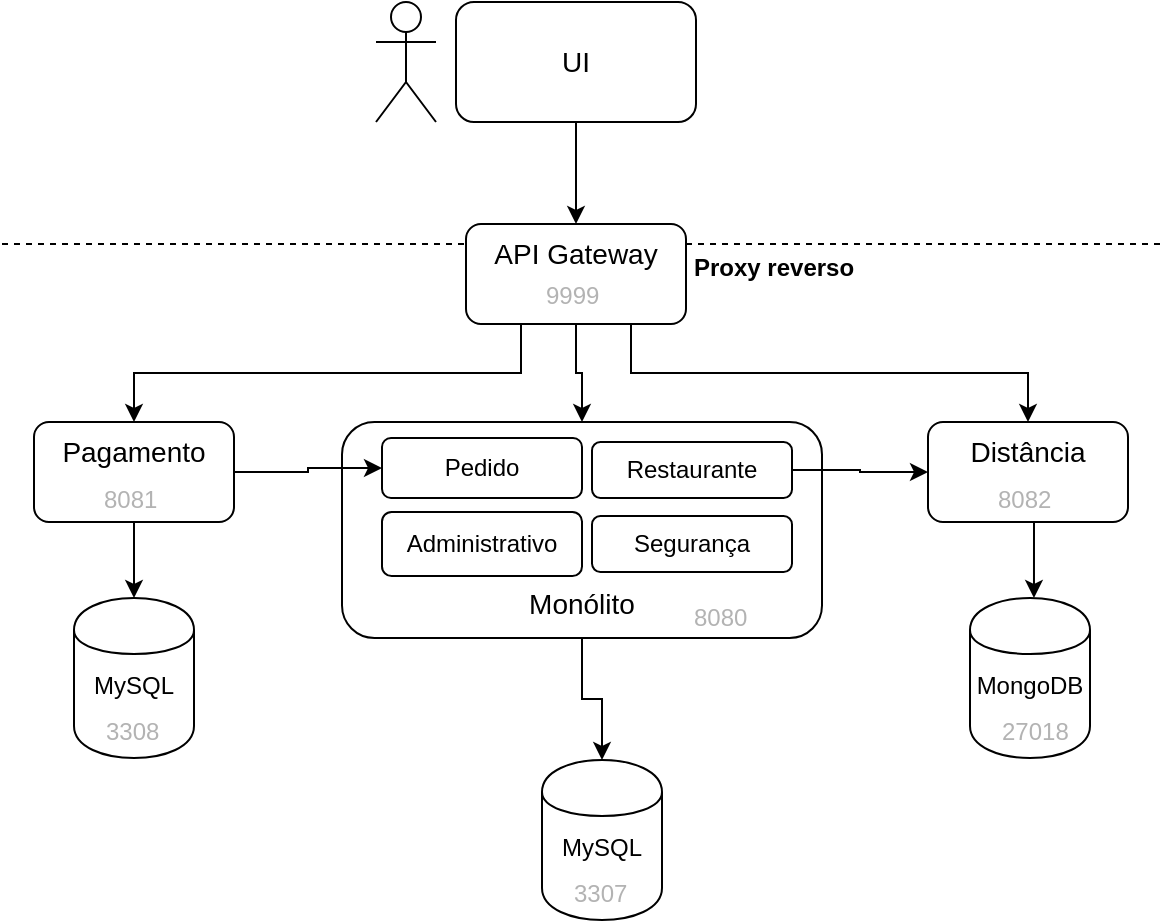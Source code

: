 <mxfile version="12.8.6" type="device"><diagram id="asccOrxpK0gMmI_vyOfR" name="Page-1"><mxGraphModel dx="868" dy="1617" grid="1" gridSize="10" guides="1" tooltips="1" connect="1" arrows="1" fold="1" page="1" pageScale="1" pageWidth="827" pageHeight="1169" math="0" shadow="0"><root><mxCell id="0"/><mxCell id="1" parent="0"/><mxCell id="ufLTRwiJfqEFSIwc1y7g-12" value="" style="endArrow=none;dashed=1;html=1;fontColor=#B3B3B3;" parent="1" edge="1"><mxGeometry width="50" height="50" relative="1" as="geometry"><mxPoint x="70" y="30" as="sourcePoint"/><mxPoint x="650" y="30" as="targetPoint"/></mxGeometry></mxCell><mxCell id="UKSt4VAHWErcquH0sha2-8" style="edgeStyle=orthogonalEdgeStyle;rounded=0;orthogonalLoop=1;jettySize=auto;html=1;exitX=0.5;exitY=1;exitDx=0;exitDy=0;entryX=0.5;entryY=0;entryDx=0;entryDy=0;" parent="1" source="ufLTRwiJfqEFSIwc1y7g-9" target="ufLTRwiJfqEFSIwc1y7g-19" edge="1"><mxGeometry relative="1" as="geometry"/></mxCell><mxCell id="ufLTRwiJfqEFSIwc1y7g-9" value="&lt;font style=&quot;font-size: 14px&quot;&gt;Monólito&lt;/font&gt;" style="rounded=1;whiteSpace=wrap;html=1;verticalAlign=bottom;spacingBottom=6;" parent="1" vertex="1"><mxGeometry x="240" y="119" width="240" height="108" as="geometry"/></mxCell><mxCell id="ufLTRwiJfqEFSIwc1y7g-1" value="Administrativo" style="rounded=1;whiteSpace=wrap;html=1;" parent="1" vertex="1"><mxGeometry x="260" y="164" width="100" height="32" as="geometry"/></mxCell><mxCell id="ufLTRwiJfqEFSIwc1y7g-4" value="Segurança" style="rounded=1;whiteSpace=wrap;html=1;" parent="1" vertex="1"><mxGeometry x="365" y="166" width="100" height="28" as="geometry"/></mxCell><mxCell id="ufLTRwiJfqEFSIwc1y7g-5" value="Pedido" style="rounded=1;whiteSpace=wrap;html=1;" parent="1" vertex="1"><mxGeometry x="260" y="127" width="100" height="30" as="geometry"/></mxCell><mxCell id="LgjMXxiNQF6fWxoTRe0J-14" style="edgeStyle=orthogonalEdgeStyle;rounded=0;orthogonalLoop=1;jettySize=auto;html=1;exitX=1;exitY=0.5;exitDx=0;exitDy=0;entryX=0;entryY=0.5;entryDx=0;entryDy=0;" parent="1" source="ufLTRwiJfqEFSIwc1y7g-6" target="UKSt4VAHWErcquH0sha2-2" edge="1"><mxGeometry relative="1" as="geometry"/></mxCell><mxCell id="ufLTRwiJfqEFSIwc1y7g-6" value="Restaurante" style="rounded=1;whiteSpace=wrap;html=1;" parent="1" vertex="1"><mxGeometry x="365" y="129" width="100" height="28" as="geometry"/></mxCell><mxCell id="ufLTRwiJfqEFSIwc1y7g-18" style="edgeStyle=orthogonalEdgeStyle;rounded=0;orthogonalLoop=1;jettySize=auto;html=1;exitX=0.25;exitY=1;exitDx=0;exitDy=0;entryX=0.5;entryY=0;entryDx=0;entryDy=0;fontColor=#B3B3B3;" parent="1" source="ufLTRwiJfqEFSIwc1y7g-15" target="ufLTRwiJfqEFSIwc1y7g-10" edge="1"><mxGeometry relative="1" as="geometry"/></mxCell><mxCell id="UKSt4VAHWErcquH0sha2-6" style="edgeStyle=orthogonalEdgeStyle;rounded=0;orthogonalLoop=1;jettySize=auto;html=1;exitX=0.75;exitY=1;exitDx=0;exitDy=0;" parent="1" source="ufLTRwiJfqEFSIwc1y7g-15" target="UKSt4VAHWErcquH0sha2-2" edge="1"><mxGeometry relative="1" as="geometry"/></mxCell><mxCell id="UKSt4VAHWErcquH0sha2-7" style="edgeStyle=orthogonalEdgeStyle;rounded=0;orthogonalLoop=1;jettySize=auto;html=1;exitX=0.5;exitY=1;exitDx=0;exitDy=0;entryX=0.5;entryY=0;entryDx=0;entryDy=0;" parent="1" source="ufLTRwiJfqEFSIwc1y7g-15" target="ufLTRwiJfqEFSIwc1y7g-9" edge="1"><mxGeometry relative="1" as="geometry"/></mxCell><mxCell id="ufLTRwiJfqEFSIwc1y7g-29" value="8080" style="text;html=1;resizable=0;points=[];autosize=1;align=left;verticalAlign=top;spacingTop=-4;fontColor=#B3B3B3;" parent="1" vertex="1"><mxGeometry x="414" y="207" width="40" height="20" as="geometry"/></mxCell><mxCell id="ufLTRwiJfqEFSIwc1y7g-30" value="" style="group" parent="1" vertex="1" connectable="0"><mxGeometry x="340" y="288" width="60" height="80" as="geometry"/></mxCell><mxCell id="ufLTRwiJfqEFSIwc1y7g-19" value="MySQL" style="shape=cylinder;whiteSpace=wrap;html=1;boundedLbl=1;backgroundOutline=1;strokeColor=#000000;fontColor=#000000;verticalAlign=top;spacingTop=6;" parent="ufLTRwiJfqEFSIwc1y7g-30" vertex="1"><mxGeometry width="60" height="80" as="geometry"/></mxCell><mxCell id="ufLTRwiJfqEFSIwc1y7g-11" value="3307" style="text;html=1;resizable=0;points=[];autosize=1;align=left;verticalAlign=top;spacingTop=-4;fontColor=#B3B3B3;" parent="ufLTRwiJfqEFSIwc1y7g-30" vertex="1"><mxGeometry x="14" y="57" width="40" height="20" as="geometry"/></mxCell><mxCell id="ufLTRwiJfqEFSIwc1y7g-38" value="" style="group;fontSize=14;" parent="1" vertex="1" connectable="0"><mxGeometry x="86" y="119" width="100" height="50" as="geometry"/></mxCell><mxCell id="UKSt4VAHWErcquH0sha2-11" value="" style="group" parent="ufLTRwiJfqEFSIwc1y7g-38" vertex="1" connectable="0"><mxGeometry width="100" height="50" as="geometry"/></mxCell><mxCell id="ufLTRwiJfqEFSIwc1y7g-10" value="&lt;font style=&quot;font-size: 14px&quot;&gt;Pagamento&lt;/font&gt;" style="rounded=1;whiteSpace=wrap;html=1;verticalAlign=top;" parent="UKSt4VAHWErcquH0sha2-11" vertex="1"><mxGeometry width="100" height="50" as="geometry"/></mxCell><mxCell id="ufLTRwiJfqEFSIwc1y7g-28" value="8081" style="text;html=1;resizable=0;points=[];autosize=1;align=left;verticalAlign=top;spacingTop=-4;fontColor=#B3B3B3;" parent="UKSt4VAHWErcquH0sha2-11" vertex="1"><mxGeometry x="33" y="29" width="40" height="20" as="geometry"/></mxCell><mxCell id="UKSt4VAHWErcquH0sha2-1" value="" style="group;fontSize=14;" parent="1" vertex="1" connectable="0"><mxGeometry x="533" y="119" width="100" height="50" as="geometry"/></mxCell><mxCell id="UKSt4VAHWErcquH0sha2-13" value="" style="group" parent="UKSt4VAHWErcquH0sha2-1" vertex="1" connectable="0"><mxGeometry width="100" height="50" as="geometry"/></mxCell><mxCell id="UKSt4VAHWErcquH0sha2-2" value="&lt;font style=&quot;font-size: 14px&quot;&gt;Distância&lt;/font&gt;" style="rounded=1;whiteSpace=wrap;html=1;verticalAlign=top;" parent="UKSt4VAHWErcquH0sha2-13" vertex="1"><mxGeometry width="100" height="50" as="geometry"/></mxCell><mxCell id="UKSt4VAHWErcquH0sha2-3" value="8082" style="text;html=1;resizable=0;points=[];autosize=1;align=left;verticalAlign=top;spacingTop=-4;fontColor=#B3B3B3;" parent="UKSt4VAHWErcquH0sha2-13" vertex="1"><mxGeometry x="33" y="29" width="40" height="20" as="geometry"/></mxCell><mxCell id="hq_N88RobeEi0nXPhKNs-1" value="" style="group" parent="1" vertex="1" connectable="0"><mxGeometry x="106" y="207" width="60" height="80" as="geometry"/></mxCell><mxCell id="hq_N88RobeEi0nXPhKNs-2" value="MySQL" style="shape=cylinder;whiteSpace=wrap;html=1;boundedLbl=1;backgroundOutline=1;strokeColor=#000000;fontColor=#000000;verticalAlign=top;spacingTop=6;" parent="hq_N88RobeEi0nXPhKNs-1" vertex="1"><mxGeometry width="60" height="80" as="geometry"/></mxCell><mxCell id="hq_N88RobeEi0nXPhKNs-3" value="3308" style="text;html=1;resizable=0;points=[];autosize=1;align=left;verticalAlign=top;spacingTop=-4;fontColor=#B3B3B3;" parent="hq_N88RobeEi0nXPhKNs-1" vertex="1"><mxGeometry x="14" y="57" width="40" height="20" as="geometry"/></mxCell><mxCell id="hq_N88RobeEi0nXPhKNs-4" value="" style="group" parent="1" vertex="1" connectable="0"><mxGeometry x="554" y="207" width="64" height="80" as="geometry"/></mxCell><mxCell id="hq_N88RobeEi0nXPhKNs-5" value="MongoDB" style="shape=cylinder;whiteSpace=wrap;html=1;boundedLbl=1;backgroundOutline=1;strokeColor=#000000;fontColor=#000000;verticalAlign=top;spacingTop=6;" parent="hq_N88RobeEi0nXPhKNs-4" vertex="1"><mxGeometry width="60" height="80" as="geometry"/></mxCell><mxCell id="hq_N88RobeEi0nXPhKNs-6" value="27018" style="text;html=1;resizable=0;points=[];autosize=1;align=left;verticalAlign=top;spacingTop=-4;fontColor=#B3B3B3;" parent="hq_N88RobeEi0nXPhKNs-4" vertex="1"><mxGeometry x="14" y="57" width="50" height="20" as="geometry"/></mxCell><mxCell id="LgjMXxiNQF6fWxoTRe0J-1" style="edgeStyle=orthogonalEdgeStyle;rounded=0;orthogonalLoop=1;jettySize=auto;html=1;exitX=0.5;exitY=1;exitDx=0;exitDy=0;" parent="1" source="ufLTRwiJfqEFSIwc1y7g-10" target="hq_N88RobeEi0nXPhKNs-2" edge="1"><mxGeometry relative="1" as="geometry"/></mxCell><mxCell id="LgjMXxiNQF6fWxoTRe0J-2" style="edgeStyle=orthogonalEdgeStyle;rounded=0;orthogonalLoop=1;jettySize=auto;html=1;exitX=0.5;exitY=1;exitDx=0;exitDy=0;entryX=0.533;entryY=0;entryDx=0;entryDy=0;entryPerimeter=0;" parent="1" source="UKSt4VAHWErcquH0sha2-2" target="hq_N88RobeEi0nXPhKNs-5" edge="1"><mxGeometry relative="1" as="geometry"/></mxCell><mxCell id="LgjMXxiNQF6fWxoTRe0J-3" value="" style="group;spacing=1;" parent="1" vertex="1" connectable="0"><mxGeometry x="257" y="-91" width="160" height="60" as="geometry"/></mxCell><mxCell id="LgjMXxiNQF6fWxoTRe0J-4" value="UI" style="rounded=1;whiteSpace=wrap;html=1;fontSize=14;" parent="LgjMXxiNQF6fWxoTRe0J-3" vertex="1"><mxGeometry x="40" width="120" height="60" as="geometry"/></mxCell><mxCell id="LgjMXxiNQF6fWxoTRe0J-5" value="" style="shape=umlActor;verticalLabelPosition=bottom;labelBackgroundColor=#ffffff;verticalAlign=top;html=1;outlineConnect=0;strokeColor=#000000;fontColor=#000000;" parent="LgjMXxiNQF6fWxoTRe0J-3" vertex="1"><mxGeometry width="30" height="60" as="geometry"/></mxCell><mxCell id="ufLTRwiJfqEFSIwc1y7g-15" value="API Gateway" style="rounded=1;whiteSpace=wrap;html=1;fontSize=14;verticalAlign=top;" parent="1" vertex="1"><mxGeometry x="302" y="20" width="110" height="50" as="geometry"/></mxCell><mxCell id="LgjMXxiNQF6fWxoTRe0J-7" style="edgeStyle=orthogonalEdgeStyle;rounded=0;orthogonalLoop=1;jettySize=auto;html=1;exitX=0.5;exitY=1;exitDx=0;exitDy=0;" parent="1" source="LgjMXxiNQF6fWxoTRe0J-4" target="ufLTRwiJfqEFSIwc1y7g-15" edge="1"><mxGeometry relative="1" as="geometry"/></mxCell><mxCell id="LgjMXxiNQF6fWxoTRe0J-8" value="&lt;font color=&quot;#b3b3b3&quot;&gt;9999&lt;/font&gt;" style="text;html=1;resizable=0;points=[];autosize=1;align=left;verticalAlign=top;spacingTop=-4;" parent="1" vertex="1"><mxGeometry x="340" y="45.5" width="40" height="20" as="geometry"/></mxCell><mxCell id="LgjMXxiNQF6fWxoTRe0J-12" value="Proxy reverso" style="text;html=1;strokeColor=none;fillColor=none;align=left;verticalAlign=middle;whiteSpace=wrap;rounded=0;fontStyle=1" parent="1" vertex="1"><mxGeometry x="414" y="32" width="85" height="20" as="geometry"/></mxCell><mxCell id="LgjMXxiNQF6fWxoTRe0J-13" style="edgeStyle=orthogonalEdgeStyle;rounded=0;orthogonalLoop=1;jettySize=auto;html=1;exitX=1;exitY=0.5;exitDx=0;exitDy=0;entryX=0;entryY=0.5;entryDx=0;entryDy=0;" parent="1" source="ufLTRwiJfqEFSIwc1y7g-10" target="ufLTRwiJfqEFSIwc1y7g-5" edge="1"><mxGeometry relative="1" as="geometry"/></mxCell></root></mxGraphModel></diagram></mxfile>